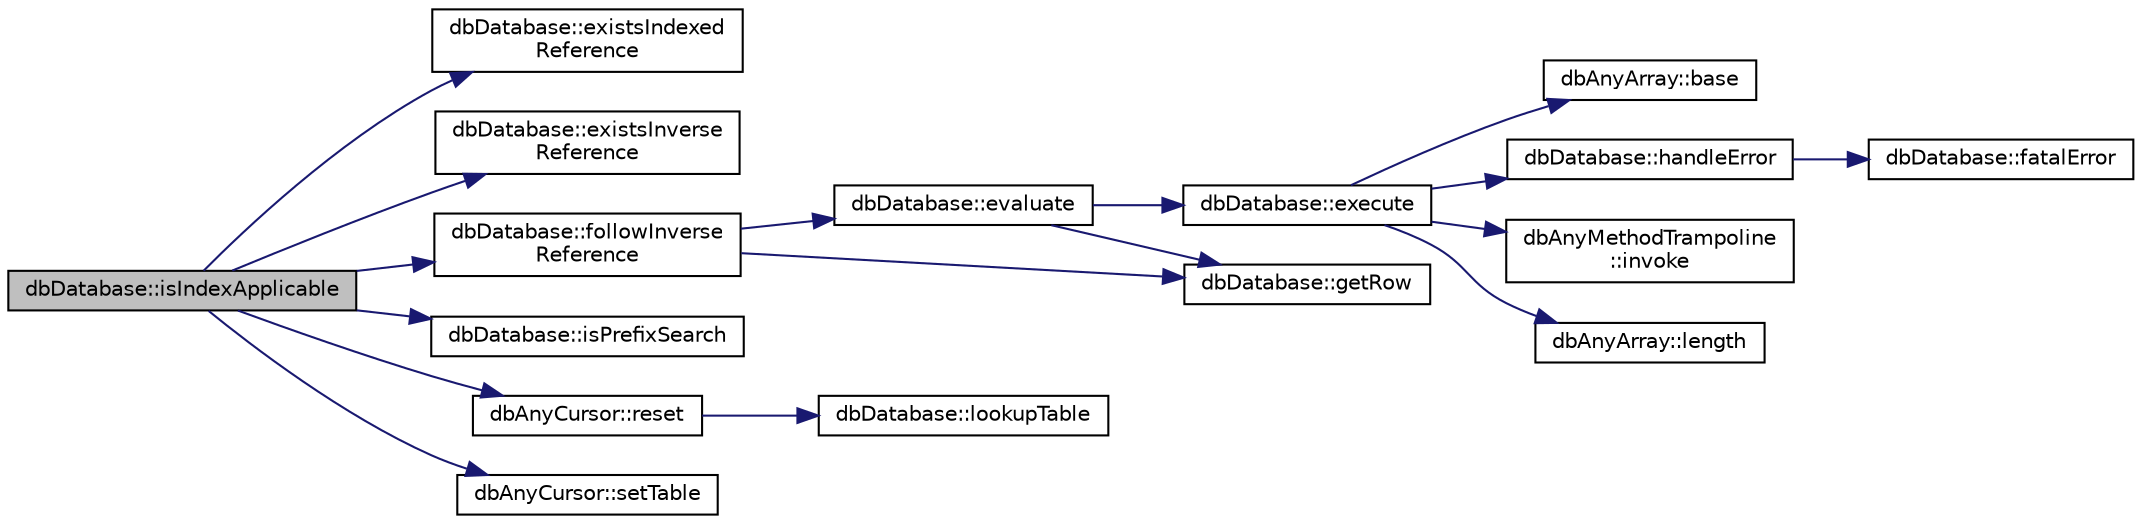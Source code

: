 digraph "dbDatabase::isIndexApplicable"
{
 // INTERACTIVE_SVG=YES
 // LATEX_PDF_SIZE
  edge [fontname="Helvetica",fontsize="10",labelfontname="Helvetica",labelfontsize="10"];
  node [fontname="Helvetica",fontsize="10",shape=record];
  rankdir="LR";
  Node1 [label="dbDatabase::isIndexApplicable",height=0.2,width=0.4,color="black", fillcolor="grey75", style="filled", fontcolor="black",tooltip=" "];
  Node1 -> Node2 [color="midnightblue",fontsize="10",style="solid"];
  Node2 [label="dbDatabase::existsIndexed\lReference",height=0.2,width=0.4,color="black", fillcolor="white", style="filled",URL="$classdbDatabase.html#aa517de92bedab61de7535cba9592d734",tooltip=" "];
  Node1 -> Node3 [color="midnightblue",fontsize="10",style="solid"];
  Node3 [label="dbDatabase::existsInverse\lReference",height=0.2,width=0.4,color="black", fillcolor="white", style="filled",URL="$classdbDatabase.html#aeae365fe755f6f1863630d051267790a",tooltip=" "];
  Node1 -> Node4 [color="midnightblue",fontsize="10",style="solid"];
  Node4 [label="dbDatabase::followInverse\lReference",height=0.2,width=0.4,color="black", fillcolor="white", style="filled",URL="$classdbDatabase.html#a1d9f96b02f5dee044e349732d7e90635",tooltip=" "];
  Node4 -> Node5 [color="midnightblue",fontsize="10",style="solid"];
  Node5 [label="dbDatabase::evaluate",height=0.2,width=0.4,color="black", fillcolor="white", style="filled",URL="$classdbDatabase.html#aa1279f2d753844bd8ca27278e2920476",tooltip=" "];
  Node5 -> Node6 [color="midnightblue",fontsize="10",style="solid"];
  Node6 [label="dbDatabase::execute",height=0.2,width=0.4,color="black", fillcolor="white", style="filled",URL="$classdbDatabase.html#ae8d1c76fac40f34db644e95083cc5408",tooltip=" "];
  Node6 -> Node7 [color="midnightblue",fontsize="10",style="solid"];
  Node7 [label="dbAnyArray::base",height=0.2,width=0.4,color="black", fillcolor="white", style="filled",URL="$classdbAnyArray.html#a1ff777161409e1f32472b5ea4ef9e760",tooltip=" "];
  Node6 -> Node8 [color="midnightblue",fontsize="10",style="solid"];
  Node8 [label="dbDatabase::handleError",height=0.2,width=0.4,color="black", fillcolor="white", style="filled",URL="$classdbDatabase.html#a239cb01cd3eee54d5ae50763259037c8",tooltip=" "];
  Node8 -> Node9 [color="midnightblue",fontsize="10",style="solid"];
  Node9 [label="dbDatabase::fatalError",height=0.2,width=0.4,color="black", fillcolor="white", style="filled",URL="$classdbDatabase.html#a7ae83e7bc84e4a52e34b6ed821ee05fd",tooltip=" "];
  Node6 -> Node10 [color="midnightblue",fontsize="10",style="solid"];
  Node10 [label="dbAnyMethodTrampoline\l::invoke",height=0.2,width=0.4,color="black", fillcolor="white", style="filled",URL="$classdbAnyMethodTrampoline.html#abb4f2d309c23e30b9aa76dd0109d7129",tooltip=" "];
  Node6 -> Node11 [color="midnightblue",fontsize="10",style="solid"];
  Node11 [label="dbAnyArray::length",height=0.2,width=0.4,color="black", fillcolor="white", style="filled",URL="$classdbAnyArray.html#a0bfe69cb50222ffb09af324af1dbc0a6",tooltip=" "];
  Node5 -> Node12 [color="midnightblue",fontsize="10",style="solid"];
  Node12 [label="dbDatabase::getRow",height=0.2,width=0.4,color="black", fillcolor="white", style="filled",URL="$classdbDatabase.html#a7bff04ecc071c89a2e9d27fda8cd326e",tooltip=" "];
  Node4 -> Node12 [color="midnightblue",fontsize="10",style="solid"];
  Node1 -> Node13 [color="midnightblue",fontsize="10",style="solid"];
  Node13 [label="dbDatabase::isPrefixSearch",height=0.2,width=0.4,color="black", fillcolor="white", style="filled",URL="$classdbDatabase.html#aba09d442af1512bb7804959acf9cc5d8",tooltip=" "];
  Node1 -> Node14 [color="midnightblue",fontsize="10",style="solid"];
  Node14 [label="dbAnyCursor::reset",height=0.2,width=0.4,color="black", fillcolor="white", style="filled",URL="$classdbAnyCursor.html#adb9b62823e65bfedda8aa99d478842ef",tooltip=" "];
  Node14 -> Node15 [color="midnightblue",fontsize="10",style="solid"];
  Node15 [label="dbDatabase::lookupTable",height=0.2,width=0.4,color="black", fillcolor="white", style="filled",URL="$classdbDatabase.html#a29ab2f90bf4964b18306e682f4b0fe3b",tooltip=" "];
  Node1 -> Node16 [color="midnightblue",fontsize="10",style="solid"];
  Node16 [label="dbAnyCursor::setTable",height=0.2,width=0.4,color="black", fillcolor="white", style="filled",URL="$classdbAnyCursor.html#af518bc14e533c128069a97762f9e8816",tooltip=" "];
}

